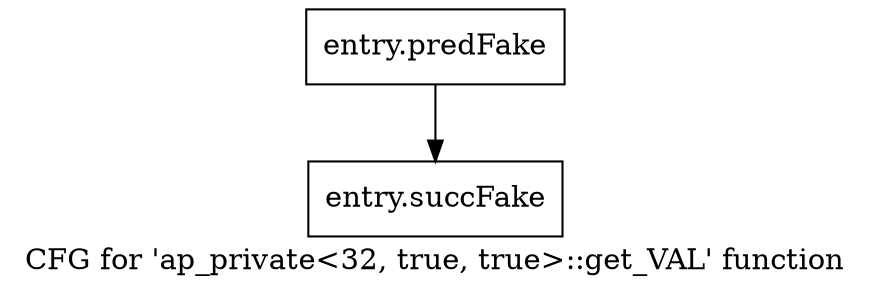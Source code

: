 digraph "CFG for 'ap_private\<32, true, true\>::get_VAL' function" {
	label="CFG for 'ap_private\<32, true, true\>::get_VAL' function";

	Node0x4901f90 [shape=record,filename="",linenumber="",label="{entry.predFake}"];
	Node0x4901f90 -> Node0x4a629a0[ callList="" memoryops="" filename="/proj/xbuilds/2019.2_0801_1/installs/lin64/Scout/HEAD/include/etc/ap_private.h"];
	Node0x4a629a0 [shape=record,filename="/proj/xbuilds/2019.2_0801_1/installs/lin64/Scout/HEAD/include/etc/ap_private.h",linenumber="1380",label="{entry.succFake}"];
}

